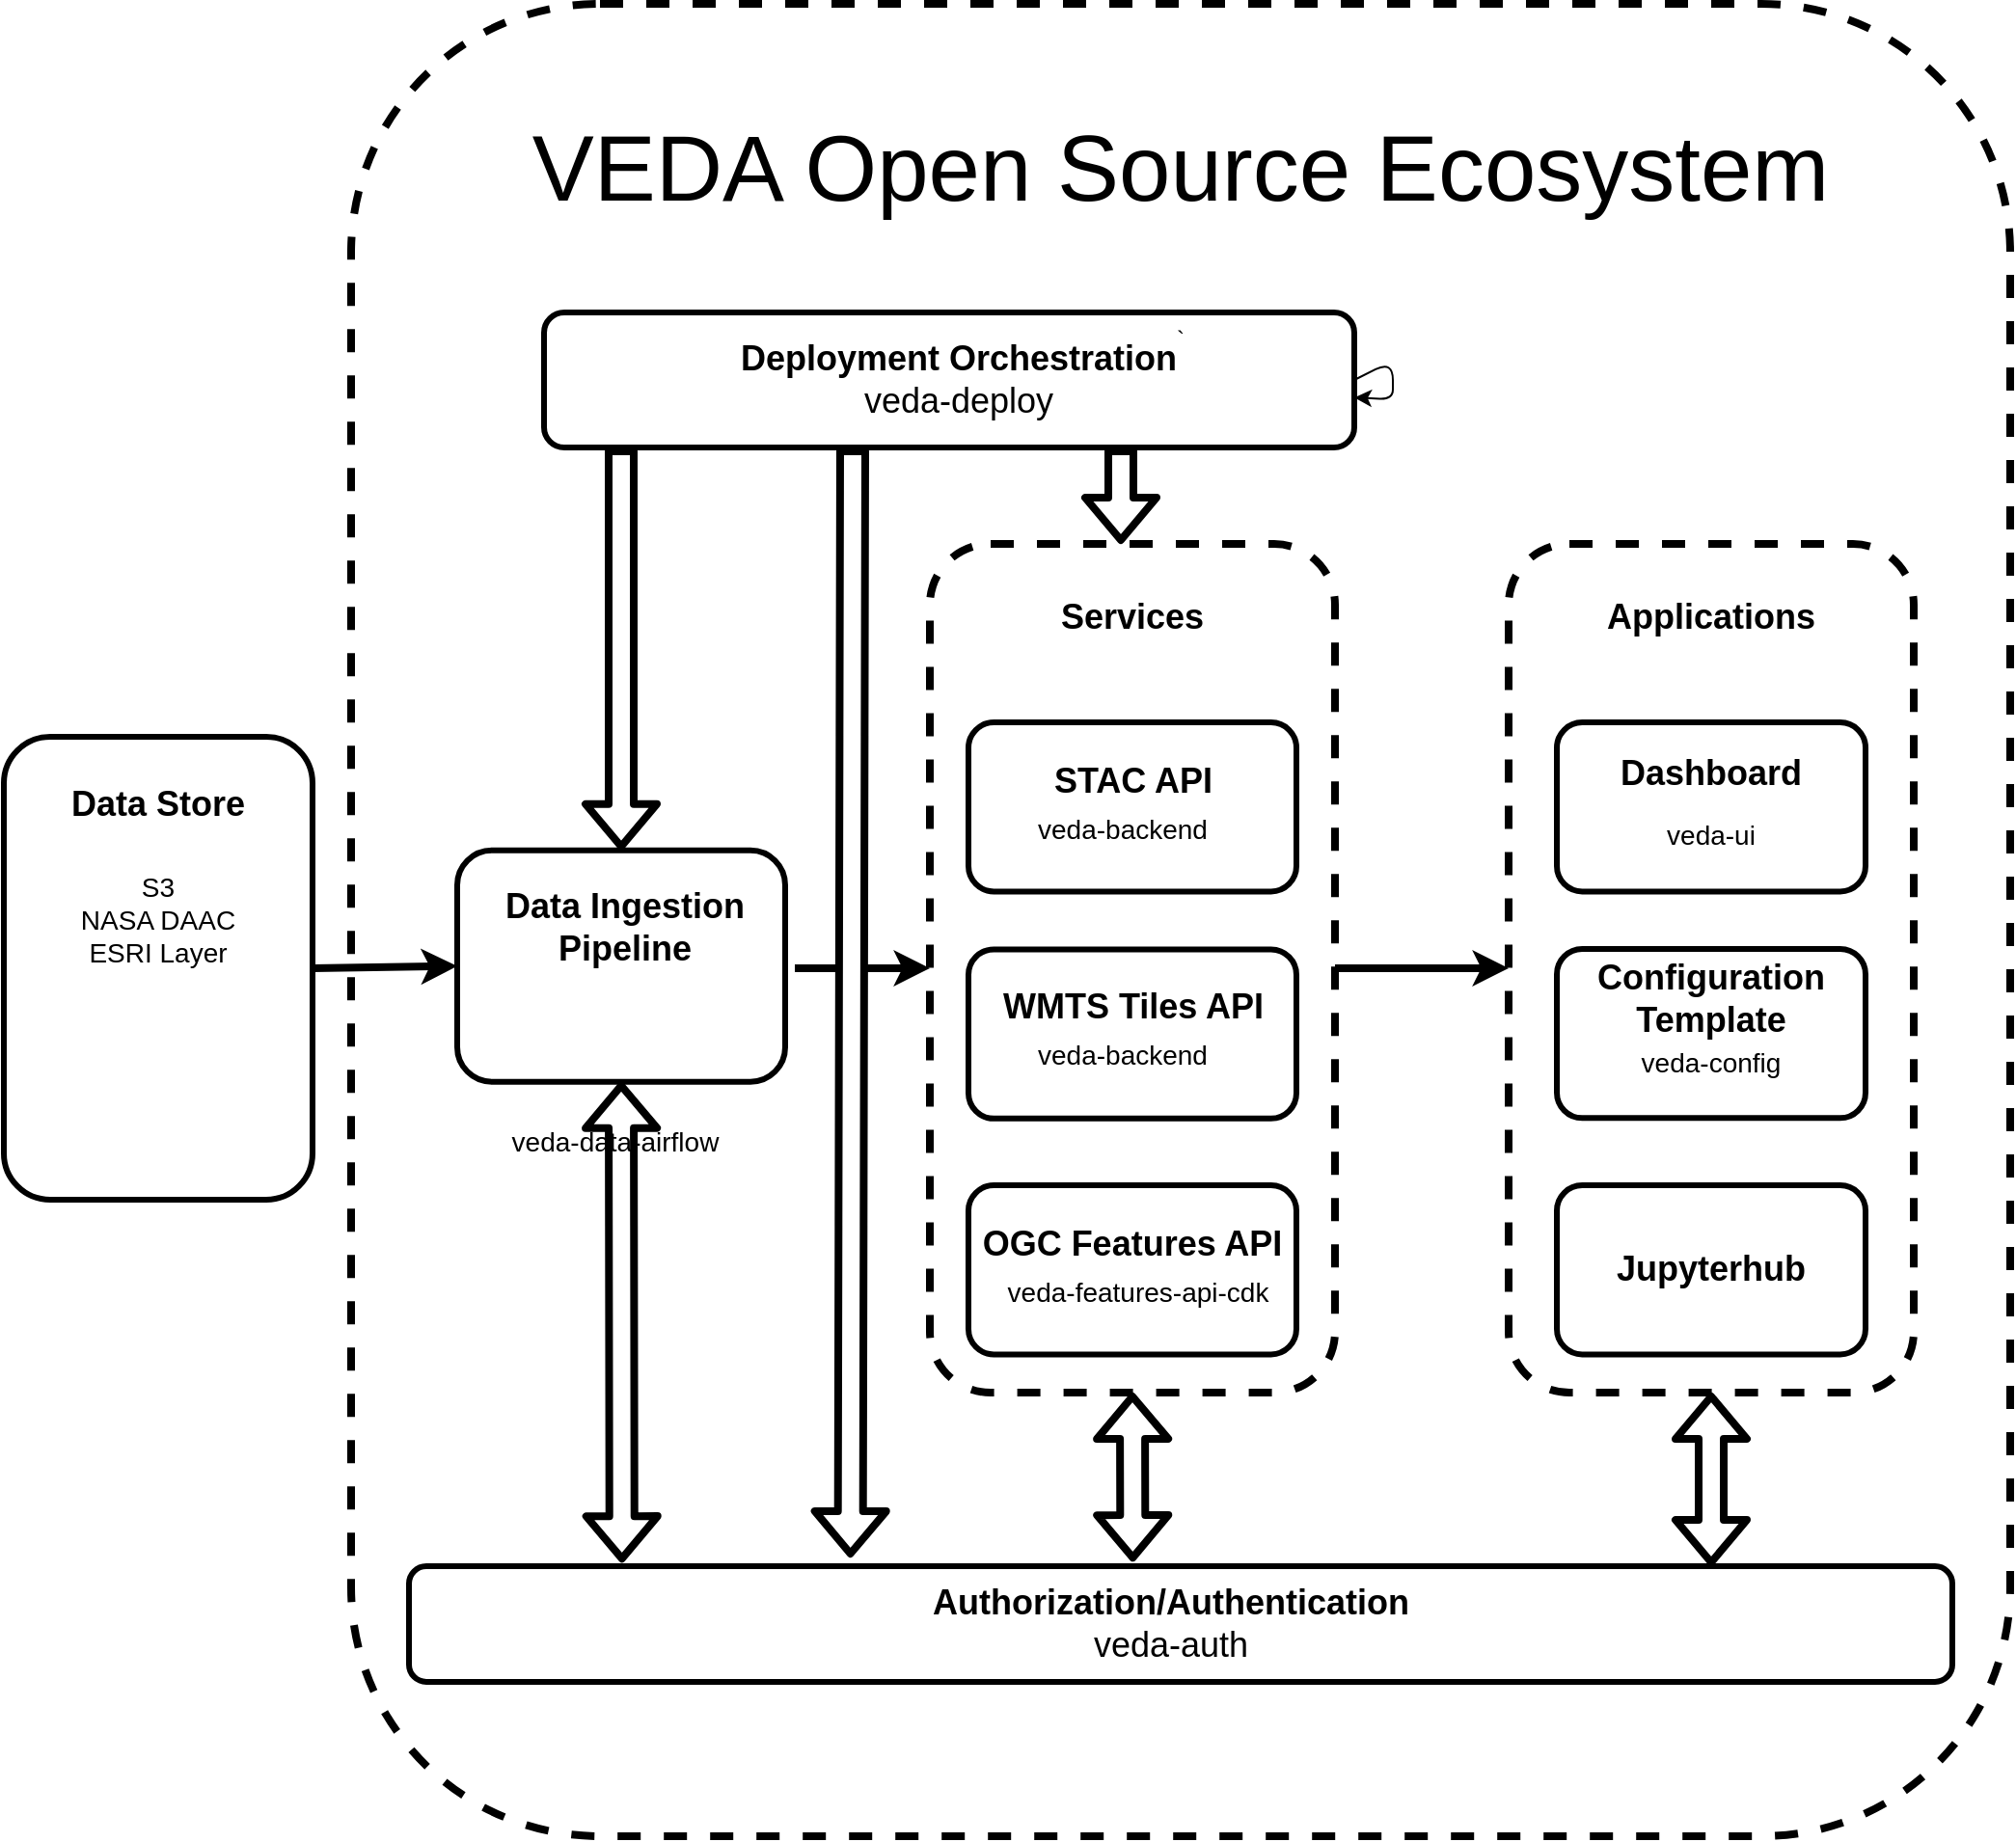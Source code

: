<mxfile>
    <diagram name="Page-1" id="QvM_rjvkFbhKRYmAyvqA">
        <mxGraphModel dx="600" dy="1524" grid="1" gridSize="10" guides="1" tooltips="1" connect="1" arrows="1" fold="1" page="1" pageScale="1" pageWidth="850" pageHeight="1100" background="#ffffff" math="0" shadow="0">
            <root>
                <mxCell id="0"/>
                <mxCell id="1" parent="0"/>
                <mxCell id="112" value="" style="rounded=1;whiteSpace=wrap;html=1;fillColor=none;strokeWidth=3;strokeColor=#000000;" vertex="1" parent="1">
                    <mxGeometry x="255" y="398.87" width="170" height="120" as="geometry"/>
                </mxCell>
                <mxCell id="162" value="" style="rounded=1;whiteSpace=wrap;html=1;dashed=1;strokeColor=#000000;strokeWidth=4;fontSize=16;fillColor=none;" vertex="1" parent="1">
                    <mxGeometry x="200" y="-40.0" width="860" height="950" as="geometry"/>
                </mxCell>
                <mxCell id="102" value="" style="rounded=1;whiteSpace=wrap;html=1;dashed=1;fontSize=14;fillColor=none;strokeColor=#000000;strokeWidth=4;" parent="1" vertex="1">
                    <mxGeometry x="500" y="240" width="210" height="440" as="geometry"/>
                </mxCell>
                <mxCell id="46" value="" style="group" parent="1" vertex="1" connectable="0">
                    <mxGeometry x="350" y="770" width="680" height="60" as="geometry"/>
                </mxCell>
                <mxCell id="47" value="" style="rounded=1;whiteSpace=wrap;html=1;fillColor=none;strokeWidth=3;strokeColor=#000000;" parent="46" vertex="1">
                    <mxGeometry x="-120" width="800" height="60" as="geometry"/>
                </mxCell>
                <mxCell id="48" value="&lt;font color=&quot;#000000&quot; style=&quot;font-size: 18px;&quot;&gt;Authorization/Authentication&lt;br&gt;&lt;span style=&quot;font-weight: normal;&quot;&gt;veda-auth&lt;/span&gt;&lt;/font&gt;" style="text;html=1;strokeColor=none;fillColor=none;align=center;verticalAlign=middle;whiteSpace=wrap;rounded=0;strokeWidth=3;fontSize=14;fontStyle=1" parent="46" vertex="1">
                    <mxGeometry x="-120" y="15" width="789.85" height="30" as="geometry"/>
                </mxCell>
                <mxCell id="92" value="&lt;font color=&quot;#000000&quot; style=&quot;font-size: 18px;&quot;&gt;Services&lt;/font&gt;" style="text;html=1;strokeColor=none;fillColor=none;align=center;verticalAlign=middle;whiteSpace=wrap;rounded=0;strokeWidth=21;fontSize=18;fontStyle=1" parent="1" vertex="1">
                    <mxGeometry x="520" y="255.78" width="170" height="44.43" as="geometry"/>
                </mxCell>
                <mxCell id="103" value="" style="group" vertex="1" connectable="0" parent="1">
                    <mxGeometry x="20" y="340" width="160" height="240" as="geometry"/>
                </mxCell>
                <mxCell id="104" value="" style="rounded=1;whiteSpace=wrap;html=1;fillColor=none;strokeWidth=3;strokeColor=#000000;" vertex="1" parent="103">
                    <mxGeometry width="160" height="240" as="geometry"/>
                </mxCell>
                <mxCell id="105" value="&lt;font color=&quot;#000000&quot; style=&quot;font-size: 18px;&quot;&gt;Data Store&lt;/font&gt;" style="text;html=1;strokeColor=none;fillColor=none;align=center;verticalAlign=middle;whiteSpace=wrap;rounded=0;strokeWidth=3;fontSize=14;fontStyle=1" vertex="1" parent="103">
                    <mxGeometry x="20" y="10" width="120" height="50" as="geometry"/>
                </mxCell>
                <mxCell id="109" value="&lt;font color=&quot;#000000&quot; style=&quot;font-size: 14px;&quot;&gt;S3&lt;br&gt;NASA DAAC&lt;br&gt;ESRI Layer&lt;br&gt;&lt;/font&gt;" style="text;html=1;strokeColor=none;fillColor=none;align=center;verticalAlign=middle;whiteSpace=wrap;rounded=0;strokeWidth=3;fontSize=14;" vertex="1" parent="103">
                    <mxGeometry x="20" y="80" width="120" height="30" as="geometry"/>
                </mxCell>
                <mxCell id="113" value="&lt;font color=&quot;#000000&quot; style=&quot;font-size: 18px;&quot;&gt;Data Ingestion Pipeline&lt;/font&gt;" style="text;html=1;strokeColor=none;fillColor=none;align=center;verticalAlign=middle;whiteSpace=wrap;rounded=0;strokeWidth=3;fontSize=14;fontStyle=1" vertex="1" parent="1">
                    <mxGeometry x="260" y="426.08" width="164.38" height="25" as="geometry"/>
                </mxCell>
                <mxCell id="114" value="&lt;font color=&quot;#000000&quot; style=&quot;font-size: 14px;&quot;&gt;veda-data-airflow&lt;br&gt;&lt;/font&gt;" style="text;html=1;strokeColor=none;fillColor=none;align=center;verticalAlign=middle;whiteSpace=wrap;rounded=0;strokeWidth=3;fontSize=14;" vertex="1" parent="1">
                    <mxGeometry x="260" y="542" width="153.75" height="15" as="geometry"/>
                </mxCell>
                <mxCell id="120" value="" style="rounded=1;whiteSpace=wrap;html=1;fillColor=none;strokeWidth=3;strokeColor=#000000;" vertex="1" parent="1">
                    <mxGeometry x="520" y="332.53" width="170" height="87.68" as="geometry"/>
                </mxCell>
                <mxCell id="121" value="&lt;font color=&quot;#000000&quot; style=&quot;font-size: 18px;&quot;&gt;STAC API&lt;/font&gt;" style="text;html=1;strokeColor=none;fillColor=none;align=center;verticalAlign=middle;whiteSpace=wrap;rounded=0;strokeWidth=3;fontSize=14;fontStyle=1" vertex="1" parent="1">
                    <mxGeometry x="535.62" y="350.21" width="138.75" height="25" as="geometry"/>
                </mxCell>
                <mxCell id="122" value="&lt;font color=&quot;#000000&quot; style=&quot;font-size: 14px;&quot;&gt;veda-backend&lt;br&gt;&lt;/font&gt;" style="text;html=1;strokeColor=none;fillColor=none;align=center;verticalAlign=middle;whiteSpace=wrap;rounded=0;strokeWidth=3;fontSize=14;" vertex="1" parent="1">
                    <mxGeometry x="535.62" y="380.21" width="127.5" height="15" as="geometry"/>
                </mxCell>
                <mxCell id="124" value="" style="rounded=1;whiteSpace=wrap;html=1;fillColor=none;strokeWidth=3;strokeColor=#000000;" vertex="1" parent="1">
                    <mxGeometry x="520" y="450.21" width="170" height="87.68" as="geometry"/>
                </mxCell>
                <mxCell id="125" value="&lt;font color=&quot;#000000&quot; style=&quot;font-size: 18px;&quot;&gt;WMTS Tiles API&lt;/font&gt;" style="text;html=1;strokeColor=none;fillColor=none;align=center;verticalAlign=middle;whiteSpace=wrap;rounded=0;strokeWidth=3;fontSize=14;fontStyle=1" vertex="1" parent="1">
                    <mxGeometry x="535.62" y="467.89" width="138.75" height="25" as="geometry"/>
                </mxCell>
                <mxCell id="126" value="&lt;font color=&quot;#000000&quot; style=&quot;font-size: 14px;&quot;&gt;veda-backend&lt;br&gt;&lt;/font&gt;" style="text;html=1;strokeColor=none;fillColor=none;align=center;verticalAlign=middle;whiteSpace=wrap;rounded=0;strokeWidth=3;fontSize=14;" vertex="1" parent="1">
                    <mxGeometry x="535.62" y="497.89" width="127.5" height="15" as="geometry"/>
                </mxCell>
                <mxCell id="128" value="" style="rounded=1;whiteSpace=wrap;html=1;fillColor=none;strokeWidth=3;strokeColor=#000000;" vertex="1" parent="1">
                    <mxGeometry x="519.99" y="572.53" width="170" height="87.68" as="geometry"/>
                </mxCell>
                <mxCell id="129" value="&lt;font color=&quot;#000000&quot; style=&quot;font-size: 18px;&quot;&gt;OGC Features API&lt;/font&gt;" style="text;html=1;strokeColor=none;fillColor=none;align=center;verticalAlign=middle;whiteSpace=wrap;rounded=0;strokeWidth=3;fontSize=14;fontStyle=1" vertex="1" parent="1">
                    <mxGeometry x="520" y="590.21" width="170" height="25" as="geometry"/>
                </mxCell>
                <mxCell id="130" value="&lt;font color=&quot;#000000&quot; style=&quot;font-size: 14px;&quot;&gt;veda-features-api-cdk&lt;br&gt;&lt;/font&gt;" style="text;html=1;strokeColor=none;fillColor=none;align=center;verticalAlign=middle;whiteSpace=wrap;rounded=0;strokeWidth=3;fontSize=14;" vertex="1" parent="1">
                    <mxGeometry x="535.61" y="620.21" width="144.39" height="15" as="geometry"/>
                </mxCell>
                <mxCell id="131" value="" style="rounded=1;whiteSpace=wrap;html=1;dashed=1;fontSize=14;fillColor=none;strokeColor=#000000;strokeWidth=4;" vertex="1" parent="1">
                    <mxGeometry x="800" y="240" width="210" height="440" as="geometry"/>
                </mxCell>
                <mxCell id="132" value="&lt;font color=&quot;#000000&quot; style=&quot;font-size: 18px;&quot;&gt;Applications&lt;/font&gt;" style="text;html=1;strokeColor=none;fillColor=none;align=center;verticalAlign=middle;whiteSpace=wrap;rounded=0;strokeWidth=21;fontSize=18;fontStyle=1" vertex="1" parent="1">
                    <mxGeometry x="820" y="255.79" width="170" height="44.43" as="geometry"/>
                </mxCell>
                <mxCell id="136" value="" style="rounded=1;whiteSpace=wrap;html=1;fillColor=none;strokeWidth=3;strokeColor=#000000;" vertex="1" parent="1">
                    <mxGeometry x="825" y="450.0" width="160" height="87.68" as="geometry"/>
                </mxCell>
                <mxCell id="137" value="&lt;font color=&quot;#000000&quot; style=&quot;font-size: 18px;&quot;&gt;Configuration Template&lt;/font&gt;" style="text;html=1;strokeColor=none;fillColor=none;align=center;verticalAlign=middle;whiteSpace=wrap;rounded=0;strokeWidth=3;fontSize=14;fontStyle=1" vertex="1" parent="1">
                    <mxGeometry x="825" y="463.84" width="160" height="25" as="geometry"/>
                </mxCell>
                <mxCell id="138" value="&lt;font color=&quot;#000000&quot; style=&quot;font-size: 14px;&quot;&gt;veda-config&lt;br&gt;&lt;/font&gt;" style="text;html=1;strokeColor=none;fillColor=none;align=center;verticalAlign=middle;whiteSpace=wrap;rounded=0;strokeWidth=3;fontSize=14;" vertex="1" parent="1">
                    <mxGeometry x="825" y="501.34" width="160" height="15" as="geometry"/>
                </mxCell>
                <mxCell id="139" value="" style="rounded=1;whiteSpace=wrap;html=1;fillColor=none;strokeWidth=3;strokeColor=#000000;" vertex="1" parent="1">
                    <mxGeometry x="825" y="332.53" width="160" height="87.68" as="geometry"/>
                </mxCell>
                <mxCell id="140" value="&lt;font color=&quot;#000000&quot; style=&quot;font-size: 18px;&quot;&gt;Dashboard&lt;/font&gt;" style="text;html=1;strokeColor=none;fillColor=none;align=center;verticalAlign=middle;whiteSpace=wrap;rounded=0;strokeWidth=3;fontSize=14;fontStyle=1" vertex="1" parent="1">
                    <mxGeometry x="825" y="346.37" width="160" height="25" as="geometry"/>
                </mxCell>
                <mxCell id="141" value="&lt;font color=&quot;#000000&quot; style=&quot;font-size: 14px;&quot;&gt;veda-ui&lt;br&gt;&lt;/font&gt;" style="text;html=1;strokeColor=none;fillColor=none;align=center;verticalAlign=middle;whiteSpace=wrap;rounded=0;strokeWidth=3;fontSize=14;" vertex="1" parent="1">
                    <mxGeometry x="825" y="383.87" width="160" height="15" as="geometry"/>
                </mxCell>
                <mxCell id="142" value="" style="rounded=1;whiteSpace=wrap;html=1;fillColor=none;strokeWidth=3;strokeColor=#000000;" vertex="1" parent="1">
                    <mxGeometry x="825" y="572.53" width="160" height="87.68" as="geometry"/>
                </mxCell>
                <mxCell id="143" value="&lt;font color=&quot;#000000&quot; style=&quot;font-size: 18px;&quot;&gt;Jupyterhub&lt;/font&gt;" style="text;html=1;strokeColor=none;fillColor=none;align=center;verticalAlign=middle;whiteSpace=wrap;rounded=0;strokeWidth=3;fontSize=14;fontStyle=1" vertex="1" parent="1">
                    <mxGeometry x="825" y="603.87" width="160" height="25" as="geometry"/>
                </mxCell>
                <mxCell id="146" value="`" style="group" vertex="1" connectable="0" parent="1">
                    <mxGeometry x="300" y="120" width="660" height="70" as="geometry"/>
                </mxCell>
                <mxCell id="147" value="" style="rounded=1;whiteSpace=wrap;html=1;fillColor=none;strokeWidth=3;strokeColor=#000000;" vertex="1" parent="146">
                    <mxGeometry width="420" height="70" as="geometry"/>
                </mxCell>
                <mxCell id="148" value="&lt;font color=&quot;#000000&quot; style=&quot;font-size: 18px;&quot;&gt;&lt;b&gt;Deployment Orchestration&lt;br&gt;&lt;/b&gt;veda-deploy&lt;br&gt;&lt;/font&gt;" style="text;html=1;strokeColor=none;fillColor=none;align=center;verticalAlign=middle;whiteSpace=wrap;rounded=0;strokeWidth=3;fontSize=14;" vertex="1" parent="146">
                    <mxGeometry x="50" y="17.5" width="330" height="35" as="geometry"/>
                </mxCell>
                <mxCell id="149" style="edgeStyle=none;html=1;exitX=1;exitY=0.5;exitDx=0;exitDy=0;fontSize=18;" edge="1" parent="146" source="147" target="147">
                    <mxGeometry relative="1" as="geometry"/>
                </mxCell>
                <mxCell id="150" value="" style="endArrow=classic;html=1;fontSize=18;exitX=1;exitY=0.5;exitDx=0;exitDy=0;entryX=0;entryY=0.5;entryDx=0;entryDy=0;strokeColor=#000000;strokeWidth=4;" edge="1" parent="1" source="104" target="112">
                    <mxGeometry width="50" height="50" relative="1" as="geometry">
                        <mxPoint x="210" y="460" as="sourcePoint"/>
                        <mxPoint x="260" y="410" as="targetPoint"/>
                    </mxGeometry>
                </mxCell>
                <mxCell id="151" value="" style="endArrow=classic;html=1;fontSize=18;entryX=0;entryY=0.5;entryDx=0;entryDy=0;strokeColor=#000000;strokeWidth=4;" edge="1" parent="1" target="102">
                    <mxGeometry width="50" height="50" relative="1" as="geometry">
                        <mxPoint x="430" y="460" as="sourcePoint"/>
                        <mxPoint x="280" y="480.21" as="targetPoint"/>
                    </mxGeometry>
                </mxCell>
                <mxCell id="152" value="" style="endArrow=classic;html=1;strokeColor=#000000;strokeWidth=4;fontSize=18;exitX=1;exitY=0.5;exitDx=0;exitDy=0;entryX=0;entryY=0.5;entryDx=0;entryDy=0;" edge="1" parent="1" source="102" target="131">
                    <mxGeometry width="50" height="50" relative="1" as="geometry">
                        <mxPoint x="720" y="530" as="sourcePoint"/>
                        <mxPoint x="770" y="480" as="targetPoint"/>
                    </mxGeometry>
                </mxCell>
                <mxCell id="153" value="" style="shape=flexArrow;endArrow=classic;startArrow=classic;html=1;strokeColor=#000000;strokeWidth=4;fontSize=18;entryX=0.5;entryY=1;entryDx=0;entryDy=0;exitX=0.138;exitY=-0.032;exitDx=0;exitDy=0;exitPerimeter=0;" edge="1" parent="1" source="47" target="112">
                    <mxGeometry width="100" height="100" relative="1" as="geometry">
                        <mxPoint x="310" y="670" as="sourcePoint"/>
                        <mxPoint x="410" y="570" as="targetPoint"/>
                    </mxGeometry>
                </mxCell>
                <mxCell id="154" value="" style="shape=flexArrow;endArrow=classic;startArrow=classic;html=1;strokeColor=#000000;strokeWidth=4;fontSize=18;entryX=0.5;entryY=1;entryDx=0;entryDy=0;exitX=0.469;exitY=-0.041;exitDx=0;exitDy=0;exitPerimeter=0;" edge="1" parent="1" source="47" target="102">
                    <mxGeometry width="100" height="100" relative="1" as="geometry">
                        <mxPoint x="580" y="790" as="sourcePoint"/>
                        <mxPoint x="680" y="690" as="targetPoint"/>
                    </mxGeometry>
                </mxCell>
                <mxCell id="156" value="" style="shape=flexArrow;endArrow=classic;startArrow=classic;html=1;strokeColor=#000000;strokeWidth=4;fontSize=18;entryX=0.5;entryY=1;entryDx=0;entryDy=0;" edge="1" parent="1" target="131">
                    <mxGeometry width="100" height="100" relative="1" as="geometry">
                        <mxPoint x="905" y="770" as="sourcePoint"/>
                        <mxPoint x="970" y="710" as="targetPoint"/>
                    </mxGeometry>
                </mxCell>
                <mxCell id="157" value="" style="shape=flexArrow;endArrow=classic;html=1;strokeColor=#000000;strokeWidth=4;fontSize=18;entryX=0.5;entryY=0;entryDx=0;entryDy=0;fillColor=default;" edge="1" parent="1" target="112">
                    <mxGeometry width="50" height="50" relative="1" as="geometry">
                        <mxPoint x="340" y="190" as="sourcePoint"/>
                        <mxPoint x="420" y="240" as="targetPoint"/>
                    </mxGeometry>
                </mxCell>
                <mxCell id="158" value="" style="shape=flexArrow;endArrow=classic;html=1;strokeColor=#000000;strokeWidth=4;fontSize=18;fillColor=default;" edge="1" parent="1">
                    <mxGeometry width="50" height="50" relative="1" as="geometry">
                        <mxPoint x="599" y="190" as="sourcePoint"/>
                        <mxPoint x="599" y="240" as="targetPoint"/>
                    </mxGeometry>
                </mxCell>
                <mxCell id="159" value="" style="shape=flexArrow;endArrow=classic;html=1;strokeColor=#000000;strokeWidth=4;fontSize=18;fillColor=default;entryX=0.286;entryY=-0.075;entryDx=0;entryDy=0;entryPerimeter=0;" edge="1" parent="1" target="47">
                    <mxGeometry width="50" height="50" relative="1" as="geometry">
                        <mxPoint x="460" y="190" as="sourcePoint"/>
                        <mxPoint x="460" y="760" as="targetPoint"/>
                    </mxGeometry>
                </mxCell>
                <mxCell id="165" value="&lt;font style=&quot;font-size: 48px;&quot; color=&quot;#000000&quot;&gt;VEDA Open Source Ecosystem&lt;/font&gt;" style="text;html=1;strokeColor=none;fillColor=none;align=center;verticalAlign=middle;whiteSpace=wrap;rounded=0;dashed=1;strokeWidth=4;fontSize=16;" vertex="1" parent="1">
                    <mxGeometry x="245" y="30" width="770" height="30" as="geometry"/>
                </mxCell>
            </root>
        </mxGraphModel>
    </diagram>
</mxfile>